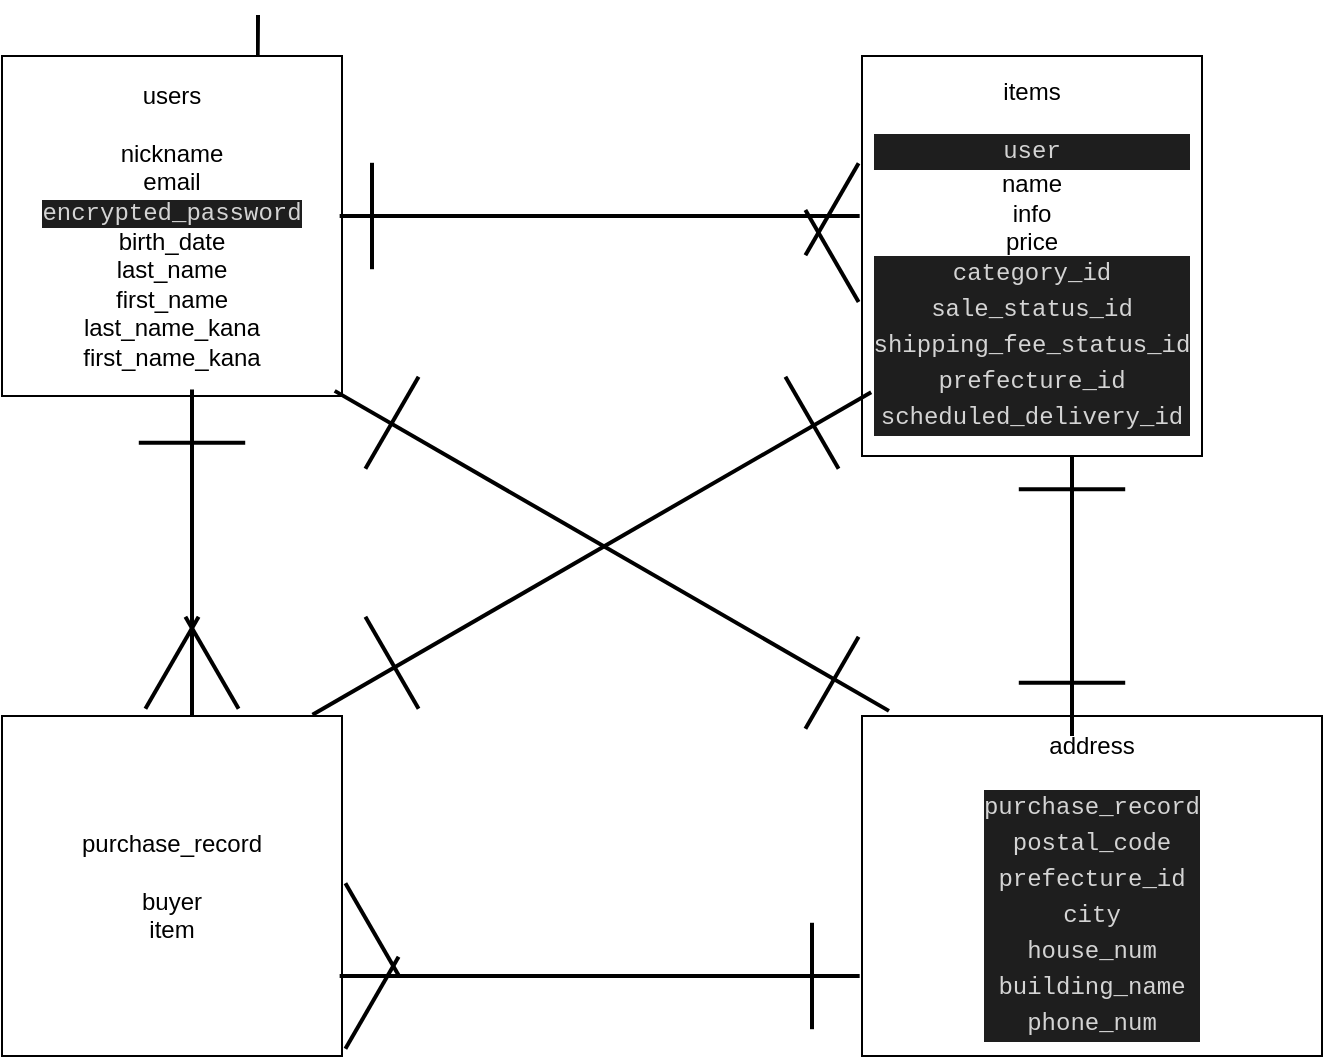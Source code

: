 <mxfile version="13.10.0" type="embed">
    <diagram id="8DrngO0G8X-v8a0E3bCr" name="ページ1">
        <mxGraphModel dx="880" dy="1804" grid="1" gridSize="10" guides="1" tooltips="1" connect="1" arrows="1" fold="1" page="1" pageScale="1" pageWidth="827" pageHeight="1169" math="0" shadow="0">
            <root>
                <mxCell id="0"/>
                <mxCell id="1" parent="0"/>
                <mxCell id="4" style="edgeStyle=orthogonalEdgeStyle;rounded=0;orthogonalLoop=1;jettySize=auto;html=1;exitX=0.75;exitY=0;exitDx=0;exitDy=0;" parent="1" source="2" edge="1">
                    <mxGeometry relative="1" as="geometry">
                        <mxPoint x="188" y="50" as="targetPoint"/>
                    </mxGeometry>
                </mxCell>
                <mxCell id="2" value="users&lt;br&gt;&lt;br&gt;nickname&lt;br&gt;email&lt;br&gt;&lt;span style=&quot;background-color: rgb(30 , 30 , 30) ; color: rgb(212 , 212 , 212) ; font-family: &amp;#34;menlo&amp;#34; , &amp;#34;monaco&amp;#34; , &amp;#34;courier new&amp;#34; , monospace&quot;&gt;encrypted_password&lt;br&gt;&lt;/span&gt;birth_date&lt;br&gt;last_name&lt;br&gt;first_name&lt;br&gt;last_name_kana&lt;br&gt;first_name_kana" style="rounded=0;whiteSpace=wrap;html=1;" parent="1" vertex="1">
                    <mxGeometry x="60" y="10" width="170" height="170" as="geometry"/>
                </mxCell>
                <mxCell id="3" value="items&lt;br&gt;&lt;br&gt;&lt;div style=&quot;color: rgb(212 , 212 , 212) ; background-color: rgb(30 , 30 , 30) ; font-family: &amp;#34;menlo&amp;#34; , &amp;#34;monaco&amp;#34; , &amp;#34;courier new&amp;#34; , monospace ; line-height: 18px&quot;&gt;user&lt;/div&gt;name&lt;br&gt;info&lt;br&gt;price&lt;br&gt;&lt;div style=&quot;color: rgb(212 , 212 , 212) ; background-color: rgb(30 , 30 , 30) ; font-family: &amp;#34;menlo&amp;#34; , &amp;#34;monaco&amp;#34; , &amp;#34;courier new&amp;#34; , monospace ; line-height: 18px&quot;&gt;category_id&lt;/div&gt;&lt;div style=&quot;color: rgb(212 , 212 , 212) ; background-color: rgb(30 , 30 , 30) ; font-family: &amp;#34;menlo&amp;#34; , &amp;#34;monaco&amp;#34; , &amp;#34;courier new&amp;#34; , monospace ; line-height: 18px&quot;&gt;sale_status_id&lt;/div&gt;&lt;div style=&quot;color: rgb(212 , 212 , 212) ; background-color: rgb(30 , 30 , 30) ; font-family: &amp;#34;menlo&amp;#34; , &amp;#34;monaco&amp;#34; , &amp;#34;courier new&amp;#34; , monospace ; line-height: 18px&quot;&gt;shipping_fee_status_id&lt;/div&gt;&lt;div style=&quot;color: rgb(212 , 212 , 212) ; background-color: rgb(30 , 30 , 30) ; font-family: &amp;#34;menlo&amp;#34; , &amp;#34;monaco&amp;#34; , &amp;#34;courier new&amp;#34; , monospace ; line-height: 18px&quot;&gt;prefecture_id&lt;/div&gt;&lt;div style=&quot;color: rgb(212 , 212 , 212) ; background-color: rgb(30 , 30 , 30) ; font-family: &amp;#34;menlo&amp;#34; , &amp;#34;monaco&amp;#34; , &amp;#34;courier new&amp;#34; , monospace ; line-height: 18px&quot;&gt;scheduled_delivery_id&lt;/div&gt;" style="rounded=0;whiteSpace=wrap;html=1;" parent="1" vertex="1">
                    <mxGeometry x="490" y="10" width="170" height="200" as="geometry"/>
                </mxCell>
                <mxCell id="5" value="address&lt;br&gt;&lt;br&gt;&lt;div style=&quot;color: rgb(212 , 212 , 212) ; background-color: rgb(30 , 30 , 30) ; font-family: &amp;#34;menlo&amp;#34; , &amp;#34;monaco&amp;#34; , &amp;#34;courier new&amp;#34; , monospace ; line-height: 18px&quot;&gt;&lt;div style=&quot;font-family: &amp;#34;menlo&amp;#34; , &amp;#34;monaco&amp;#34; , &amp;#34;courier new&amp;#34; , monospace ; line-height: 18px&quot;&gt;purchase_record&lt;/div&gt;&lt;/div&gt;&lt;div style=&quot;color: rgb(212 , 212 , 212) ; background-color: rgb(30 , 30 , 30) ; font-family: &amp;#34;menlo&amp;#34; , &amp;#34;monaco&amp;#34; , &amp;#34;courier new&amp;#34; , monospace ; line-height: 18px&quot;&gt;postal_code&lt;br&gt;&lt;/div&gt;&lt;div style=&quot;color: rgb(212 , 212 , 212) ; background-color: rgb(30 , 30 , 30) ; font-family: &amp;#34;menlo&amp;#34; , &amp;#34;monaco&amp;#34; , &amp;#34;courier new&amp;#34; , monospace ; line-height: 18px&quot;&gt;&lt;div style=&quot;line-height: 18px&quot;&gt;&lt;div style=&quot;font-family: &amp;#34;menlo&amp;#34; , &amp;#34;monaco&amp;#34; , &amp;#34;courier new&amp;#34; , monospace ; line-height: 18px&quot;&gt;prefecture_id&lt;/div&gt;&lt;/div&gt;&lt;/div&gt;&lt;div style=&quot;color: rgb(212 , 212 , 212) ; background-color: rgb(30 , 30 , 30) ; font-family: &amp;#34;menlo&amp;#34; , &amp;#34;monaco&amp;#34; , &amp;#34;courier new&amp;#34; , monospace ; line-height: 18px&quot;&gt;city&lt;/div&gt;&lt;div style=&quot;color: rgb(212 , 212 , 212) ; background-color: rgb(30 , 30 , 30) ; font-family: &amp;#34;menlo&amp;#34; , &amp;#34;monaco&amp;#34; , &amp;#34;courier new&amp;#34; , monospace ; line-height: 18px&quot;&gt;&lt;div style=&quot;font-family: &amp;#34;menlo&amp;#34; , &amp;#34;monaco&amp;#34; , &amp;#34;courier new&amp;#34; , monospace ; line-height: 18px&quot;&gt;house_num&lt;/div&gt;&lt;div style=&quot;font-family: &amp;#34;menlo&amp;#34; , &amp;#34;monaco&amp;#34; , &amp;#34;courier new&amp;#34; , monospace ; line-height: 18px&quot;&gt;&lt;div style=&quot;font-family: &amp;#34;menlo&amp;#34; , &amp;#34;monaco&amp;#34; , &amp;#34;courier new&amp;#34; , monospace ; line-height: 18px&quot;&gt;building_name&lt;/div&gt;&lt;/div&gt;&lt;/div&gt;&lt;div style=&quot;color: rgb(212 , 212 , 212) ; background-color: rgb(30 , 30 , 30) ; font-family: &amp;#34;menlo&amp;#34; , &amp;#34;monaco&amp;#34; , &amp;#34;courier new&amp;#34; , monospace ; line-height: 18px&quot;&gt;phone_num&lt;/div&gt;" style="rounded=0;whiteSpace=wrap;html=1;" parent="1" vertex="1">
                    <mxGeometry x="490" y="340" width="230" height="170" as="geometry"/>
                </mxCell>
                <mxCell id="6" value="purchase_record&lt;br&gt;&lt;br&gt;buyer&lt;br&gt;item" style="rounded=0;whiteSpace=wrap;html=1;" parent="1" vertex="1">
                    <mxGeometry x="60" y="340" width="170" height="170" as="geometry"/>
                </mxCell>
                <mxCell id="13" value="" style="line;strokeWidth=2;html=1;direction=south;rotation=-60;" vertex="1" parent="1">
                    <mxGeometry x="359.91" y="97.44" width="10" height="320" as="geometry"/>
                </mxCell>
                <mxCell id="14" value="" style="line;strokeWidth=2;html=1;direction=south;rotation=-120;" vertex="1" parent="1">
                    <mxGeometry x="349.91" y="97.44" width="10" height="322.56" as="geometry"/>
                </mxCell>
                <mxCell id="15" value="" style="line;strokeWidth=2;html=1;direction=south;rotation=-90;" vertex="1" parent="1">
                    <mxGeometry x="353.83" y="340" width="10" height="260" as="geometry"/>
                </mxCell>
                <mxCell id="16" value="" style="line;strokeWidth=2;html=1;direction=south;rotation=-90;" vertex="1" parent="1">
                    <mxGeometry x="353.83" y="-40" width="10" height="260" as="geometry"/>
                </mxCell>
                <mxCell id="17" value="" style="line;strokeWidth=2;html=1;direction=south;rotation=0;" vertex="1" parent="1">
                    <mxGeometry x="150" y="176.79" width="10" height="163.21" as="geometry"/>
                </mxCell>
                <mxCell id="18" value="" style="line;strokeWidth=2;html=1;direction=south;rotation=0;" vertex="1" parent="1">
                    <mxGeometry x="590" y="210" width="10" height="140" as="geometry"/>
                </mxCell>
                <mxCell id="19" value="" style="line;strokeWidth=2;html=1;direction=south;rotation=0;" vertex="1" parent="1">
                    <mxGeometry x="240" y="63.4" width="10" height="53.21" as="geometry"/>
                </mxCell>
                <mxCell id="20" value="" style="line;strokeWidth=2;html=1;direction=south;rotation=0;" vertex="1" parent="1">
                    <mxGeometry x="460" y="443.39" width="10" height="53.21" as="geometry"/>
                </mxCell>
                <mxCell id="21" value="" style="line;strokeWidth=2;html=1;direction=south;rotation=90;" vertex="1" parent="1">
                    <mxGeometry x="590" y="200.0" width="10" height="53.21" as="geometry"/>
                </mxCell>
                <mxCell id="22" value="" style="line;strokeWidth=2;html=1;direction=south;rotation=90;" vertex="1" parent="1">
                    <mxGeometry x="590" y="296.79" width="10" height="53.21" as="geometry"/>
                </mxCell>
                <mxCell id="23" value="" style="line;strokeWidth=2;html=1;direction=south;rotation=90;" vertex="1" parent="1">
                    <mxGeometry x="150" y="176.79" width="10" height="53.21" as="geometry"/>
                </mxCell>
                <mxCell id="24" value="" style="line;strokeWidth=2;html=1;direction=south;rotation=30;" vertex="1" parent="1">
                    <mxGeometry x="250" y="166.79" width="10" height="53.21" as="geometry"/>
                </mxCell>
                <mxCell id="25" value="" style="line;strokeWidth=2;html=1;direction=south;rotation=30;" vertex="1" parent="1">
                    <mxGeometry x="470" y="296.79" width="10" height="53.21" as="geometry"/>
                </mxCell>
                <mxCell id="26" value="" style="line;strokeWidth=2;html=1;direction=south;rotation=-30;" vertex="1" parent="1">
                    <mxGeometry x="250" y="286.79" width="10" height="53.21" as="geometry"/>
                </mxCell>
                <mxCell id="27" value="" style="line;strokeWidth=2;html=1;direction=south;rotation=-30;" vertex="1" parent="1">
                    <mxGeometry x="460" y="166.79" width="10" height="53.21" as="geometry"/>
                </mxCell>
                <mxCell id="28" value="" style="line;strokeWidth=2;html=1;direction=south;rotation=-30;" vertex="1" parent="1">
                    <mxGeometry x="240" y="420.0" width="10" height="53.21" as="geometry"/>
                </mxCell>
                <mxCell id="29" value="" style="line;strokeWidth=2;html=1;direction=south;rotation=30;" vertex="1" parent="1">
                    <mxGeometry x="240" y="456.79" width="10" height="53.21" as="geometry"/>
                </mxCell>
                <mxCell id="30" value="" style="line;strokeWidth=2;html=1;direction=south;rotation=30;" vertex="1" parent="1">
                    <mxGeometry x="140" y="286.79" width="10" height="53.21" as="geometry"/>
                </mxCell>
                <mxCell id="31" value="" style="line;strokeWidth=2;html=1;direction=south;rotation=-30;" vertex="1" parent="1">
                    <mxGeometry x="160" y="286.79" width="10" height="53.21" as="geometry"/>
                </mxCell>
                <mxCell id="32" value="" style="line;strokeWidth=2;html=1;direction=south;rotation=-30;" vertex="1" parent="1">
                    <mxGeometry x="470" y="83.4" width="10" height="53.21" as="geometry"/>
                </mxCell>
                <mxCell id="33" value="" style="line;strokeWidth=2;html=1;direction=south;rotation=30;" vertex="1" parent="1">
                    <mxGeometry x="470" y="60.0" width="10" height="53.21" as="geometry"/>
                </mxCell>
            </root>
        </mxGraphModel>
    </diagram>
</mxfile>